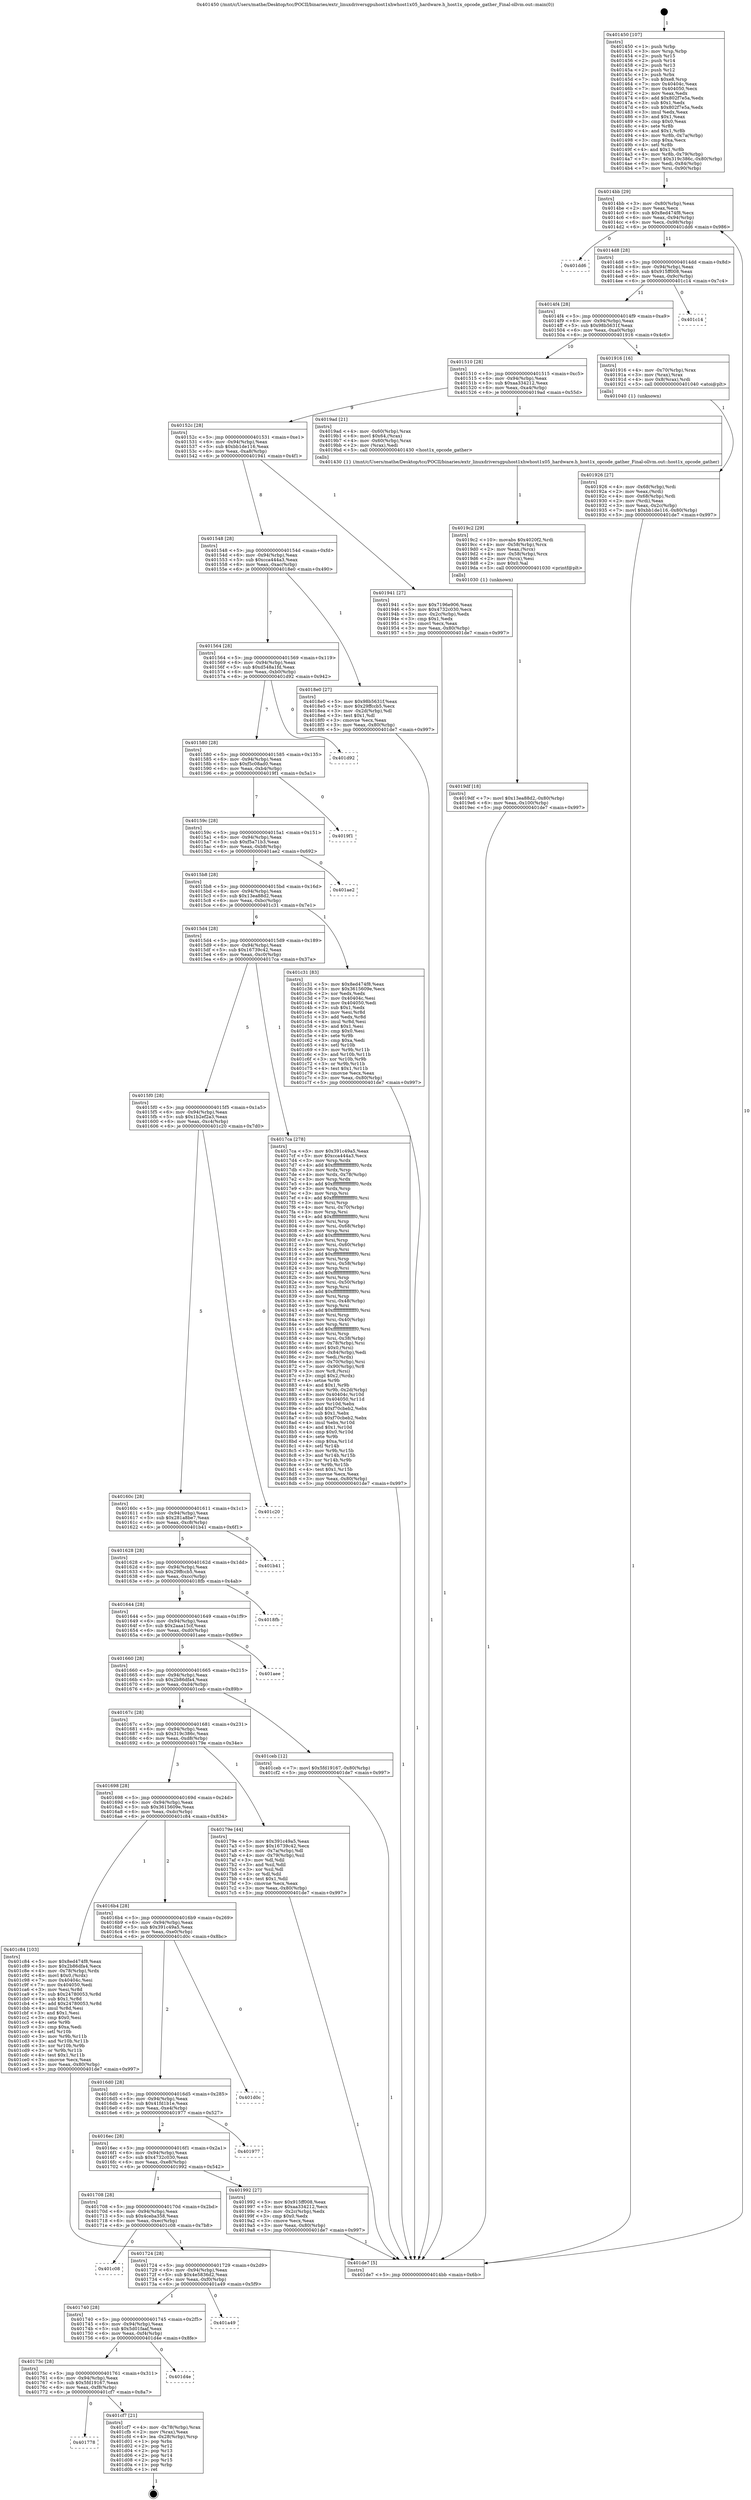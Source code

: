 digraph "0x401450" {
  label = "0x401450 (/mnt/c/Users/mathe/Desktop/tcc/POCII/binaries/extr_linuxdriversgpuhost1xhwhost1x05_hardware.h_host1x_opcode_gather_Final-ollvm.out::main(0))"
  labelloc = "t"
  node[shape=record]

  Entry [label="",width=0.3,height=0.3,shape=circle,fillcolor=black,style=filled]
  "0x4014bb" [label="{
     0x4014bb [29]\l
     | [instrs]\l
     &nbsp;&nbsp;0x4014bb \<+3\>: mov -0x80(%rbp),%eax\l
     &nbsp;&nbsp;0x4014be \<+2\>: mov %eax,%ecx\l
     &nbsp;&nbsp;0x4014c0 \<+6\>: sub $0x8ed474f8,%ecx\l
     &nbsp;&nbsp;0x4014c6 \<+6\>: mov %eax,-0x94(%rbp)\l
     &nbsp;&nbsp;0x4014cc \<+6\>: mov %ecx,-0x98(%rbp)\l
     &nbsp;&nbsp;0x4014d2 \<+6\>: je 0000000000401dd6 \<main+0x986\>\l
  }"]
  "0x401dd6" [label="{
     0x401dd6\l
  }", style=dashed]
  "0x4014d8" [label="{
     0x4014d8 [28]\l
     | [instrs]\l
     &nbsp;&nbsp;0x4014d8 \<+5\>: jmp 00000000004014dd \<main+0x8d\>\l
     &nbsp;&nbsp;0x4014dd \<+6\>: mov -0x94(%rbp),%eax\l
     &nbsp;&nbsp;0x4014e3 \<+5\>: sub $0x915ff008,%eax\l
     &nbsp;&nbsp;0x4014e8 \<+6\>: mov %eax,-0x9c(%rbp)\l
     &nbsp;&nbsp;0x4014ee \<+6\>: je 0000000000401c14 \<main+0x7c4\>\l
  }"]
  Exit [label="",width=0.3,height=0.3,shape=circle,fillcolor=black,style=filled,peripheries=2]
  "0x401c14" [label="{
     0x401c14\l
  }", style=dashed]
  "0x4014f4" [label="{
     0x4014f4 [28]\l
     | [instrs]\l
     &nbsp;&nbsp;0x4014f4 \<+5\>: jmp 00000000004014f9 \<main+0xa9\>\l
     &nbsp;&nbsp;0x4014f9 \<+6\>: mov -0x94(%rbp),%eax\l
     &nbsp;&nbsp;0x4014ff \<+5\>: sub $0x98b5631f,%eax\l
     &nbsp;&nbsp;0x401504 \<+6\>: mov %eax,-0xa0(%rbp)\l
     &nbsp;&nbsp;0x40150a \<+6\>: je 0000000000401916 \<main+0x4c6\>\l
  }"]
  "0x401778" [label="{
     0x401778\l
  }", style=dashed]
  "0x401916" [label="{
     0x401916 [16]\l
     | [instrs]\l
     &nbsp;&nbsp;0x401916 \<+4\>: mov -0x70(%rbp),%rax\l
     &nbsp;&nbsp;0x40191a \<+3\>: mov (%rax),%rax\l
     &nbsp;&nbsp;0x40191d \<+4\>: mov 0x8(%rax),%rdi\l
     &nbsp;&nbsp;0x401921 \<+5\>: call 0000000000401040 \<atoi@plt\>\l
     | [calls]\l
     &nbsp;&nbsp;0x401040 \{1\} (unknown)\l
  }"]
  "0x401510" [label="{
     0x401510 [28]\l
     | [instrs]\l
     &nbsp;&nbsp;0x401510 \<+5\>: jmp 0000000000401515 \<main+0xc5\>\l
     &nbsp;&nbsp;0x401515 \<+6\>: mov -0x94(%rbp),%eax\l
     &nbsp;&nbsp;0x40151b \<+5\>: sub $0xaa334212,%eax\l
     &nbsp;&nbsp;0x401520 \<+6\>: mov %eax,-0xa4(%rbp)\l
     &nbsp;&nbsp;0x401526 \<+6\>: je 00000000004019ad \<main+0x55d\>\l
  }"]
  "0x401cf7" [label="{
     0x401cf7 [21]\l
     | [instrs]\l
     &nbsp;&nbsp;0x401cf7 \<+4\>: mov -0x78(%rbp),%rax\l
     &nbsp;&nbsp;0x401cfb \<+2\>: mov (%rax),%eax\l
     &nbsp;&nbsp;0x401cfd \<+4\>: lea -0x28(%rbp),%rsp\l
     &nbsp;&nbsp;0x401d01 \<+1\>: pop %rbx\l
     &nbsp;&nbsp;0x401d02 \<+2\>: pop %r12\l
     &nbsp;&nbsp;0x401d04 \<+2\>: pop %r13\l
     &nbsp;&nbsp;0x401d06 \<+2\>: pop %r14\l
     &nbsp;&nbsp;0x401d08 \<+2\>: pop %r15\l
     &nbsp;&nbsp;0x401d0a \<+1\>: pop %rbp\l
     &nbsp;&nbsp;0x401d0b \<+1\>: ret\l
  }"]
  "0x4019ad" [label="{
     0x4019ad [21]\l
     | [instrs]\l
     &nbsp;&nbsp;0x4019ad \<+4\>: mov -0x60(%rbp),%rax\l
     &nbsp;&nbsp;0x4019b1 \<+6\>: movl $0x64,(%rax)\l
     &nbsp;&nbsp;0x4019b7 \<+4\>: mov -0x60(%rbp),%rax\l
     &nbsp;&nbsp;0x4019bb \<+2\>: mov (%rax),%edi\l
     &nbsp;&nbsp;0x4019bd \<+5\>: call 0000000000401430 \<host1x_opcode_gather\>\l
     | [calls]\l
     &nbsp;&nbsp;0x401430 \{1\} (/mnt/c/Users/mathe/Desktop/tcc/POCII/binaries/extr_linuxdriversgpuhost1xhwhost1x05_hardware.h_host1x_opcode_gather_Final-ollvm.out::host1x_opcode_gather)\l
  }"]
  "0x40152c" [label="{
     0x40152c [28]\l
     | [instrs]\l
     &nbsp;&nbsp;0x40152c \<+5\>: jmp 0000000000401531 \<main+0xe1\>\l
     &nbsp;&nbsp;0x401531 \<+6\>: mov -0x94(%rbp),%eax\l
     &nbsp;&nbsp;0x401537 \<+5\>: sub $0xbb1de116,%eax\l
     &nbsp;&nbsp;0x40153c \<+6\>: mov %eax,-0xa8(%rbp)\l
     &nbsp;&nbsp;0x401542 \<+6\>: je 0000000000401941 \<main+0x4f1\>\l
  }"]
  "0x40175c" [label="{
     0x40175c [28]\l
     | [instrs]\l
     &nbsp;&nbsp;0x40175c \<+5\>: jmp 0000000000401761 \<main+0x311\>\l
     &nbsp;&nbsp;0x401761 \<+6\>: mov -0x94(%rbp),%eax\l
     &nbsp;&nbsp;0x401767 \<+5\>: sub $0x5fd19167,%eax\l
     &nbsp;&nbsp;0x40176c \<+6\>: mov %eax,-0xf8(%rbp)\l
     &nbsp;&nbsp;0x401772 \<+6\>: je 0000000000401cf7 \<main+0x8a7\>\l
  }"]
  "0x401941" [label="{
     0x401941 [27]\l
     | [instrs]\l
     &nbsp;&nbsp;0x401941 \<+5\>: mov $0x7196e906,%eax\l
     &nbsp;&nbsp;0x401946 \<+5\>: mov $0x4732c030,%ecx\l
     &nbsp;&nbsp;0x40194b \<+3\>: mov -0x2c(%rbp),%edx\l
     &nbsp;&nbsp;0x40194e \<+3\>: cmp $0x1,%edx\l
     &nbsp;&nbsp;0x401951 \<+3\>: cmovl %ecx,%eax\l
     &nbsp;&nbsp;0x401954 \<+3\>: mov %eax,-0x80(%rbp)\l
     &nbsp;&nbsp;0x401957 \<+5\>: jmp 0000000000401de7 \<main+0x997\>\l
  }"]
  "0x401548" [label="{
     0x401548 [28]\l
     | [instrs]\l
     &nbsp;&nbsp;0x401548 \<+5\>: jmp 000000000040154d \<main+0xfd\>\l
     &nbsp;&nbsp;0x40154d \<+6\>: mov -0x94(%rbp),%eax\l
     &nbsp;&nbsp;0x401553 \<+5\>: sub $0xcca444a3,%eax\l
     &nbsp;&nbsp;0x401558 \<+6\>: mov %eax,-0xac(%rbp)\l
     &nbsp;&nbsp;0x40155e \<+6\>: je 00000000004018e0 \<main+0x490\>\l
  }"]
  "0x401d4e" [label="{
     0x401d4e\l
  }", style=dashed]
  "0x4018e0" [label="{
     0x4018e0 [27]\l
     | [instrs]\l
     &nbsp;&nbsp;0x4018e0 \<+5\>: mov $0x98b5631f,%eax\l
     &nbsp;&nbsp;0x4018e5 \<+5\>: mov $0x29ffccb5,%ecx\l
     &nbsp;&nbsp;0x4018ea \<+3\>: mov -0x2d(%rbp),%dl\l
     &nbsp;&nbsp;0x4018ed \<+3\>: test $0x1,%dl\l
     &nbsp;&nbsp;0x4018f0 \<+3\>: cmovne %ecx,%eax\l
     &nbsp;&nbsp;0x4018f3 \<+3\>: mov %eax,-0x80(%rbp)\l
     &nbsp;&nbsp;0x4018f6 \<+5\>: jmp 0000000000401de7 \<main+0x997\>\l
  }"]
  "0x401564" [label="{
     0x401564 [28]\l
     | [instrs]\l
     &nbsp;&nbsp;0x401564 \<+5\>: jmp 0000000000401569 \<main+0x119\>\l
     &nbsp;&nbsp;0x401569 \<+6\>: mov -0x94(%rbp),%eax\l
     &nbsp;&nbsp;0x40156f \<+5\>: sub $0xd548a1fd,%eax\l
     &nbsp;&nbsp;0x401574 \<+6\>: mov %eax,-0xb0(%rbp)\l
     &nbsp;&nbsp;0x40157a \<+6\>: je 0000000000401d92 \<main+0x942\>\l
  }"]
  "0x401740" [label="{
     0x401740 [28]\l
     | [instrs]\l
     &nbsp;&nbsp;0x401740 \<+5\>: jmp 0000000000401745 \<main+0x2f5\>\l
     &nbsp;&nbsp;0x401745 \<+6\>: mov -0x94(%rbp),%eax\l
     &nbsp;&nbsp;0x40174b \<+5\>: sub $0x5d01faaf,%eax\l
     &nbsp;&nbsp;0x401750 \<+6\>: mov %eax,-0xf4(%rbp)\l
     &nbsp;&nbsp;0x401756 \<+6\>: je 0000000000401d4e \<main+0x8fe\>\l
  }"]
  "0x401d92" [label="{
     0x401d92\l
  }", style=dashed]
  "0x401580" [label="{
     0x401580 [28]\l
     | [instrs]\l
     &nbsp;&nbsp;0x401580 \<+5\>: jmp 0000000000401585 \<main+0x135\>\l
     &nbsp;&nbsp;0x401585 \<+6\>: mov -0x94(%rbp),%eax\l
     &nbsp;&nbsp;0x40158b \<+5\>: sub $0xf5c08ad0,%eax\l
     &nbsp;&nbsp;0x401590 \<+6\>: mov %eax,-0xb4(%rbp)\l
     &nbsp;&nbsp;0x401596 \<+6\>: je 00000000004019f1 \<main+0x5a1\>\l
  }"]
  "0x401a49" [label="{
     0x401a49\l
  }", style=dashed]
  "0x4019f1" [label="{
     0x4019f1\l
  }", style=dashed]
  "0x40159c" [label="{
     0x40159c [28]\l
     | [instrs]\l
     &nbsp;&nbsp;0x40159c \<+5\>: jmp 00000000004015a1 \<main+0x151\>\l
     &nbsp;&nbsp;0x4015a1 \<+6\>: mov -0x94(%rbp),%eax\l
     &nbsp;&nbsp;0x4015a7 \<+5\>: sub $0xf5a71b3,%eax\l
     &nbsp;&nbsp;0x4015ac \<+6\>: mov %eax,-0xb8(%rbp)\l
     &nbsp;&nbsp;0x4015b2 \<+6\>: je 0000000000401ae2 \<main+0x692\>\l
  }"]
  "0x401724" [label="{
     0x401724 [28]\l
     | [instrs]\l
     &nbsp;&nbsp;0x401724 \<+5\>: jmp 0000000000401729 \<main+0x2d9\>\l
     &nbsp;&nbsp;0x401729 \<+6\>: mov -0x94(%rbp),%eax\l
     &nbsp;&nbsp;0x40172f \<+5\>: sub $0x4e5836d2,%eax\l
     &nbsp;&nbsp;0x401734 \<+6\>: mov %eax,-0xf0(%rbp)\l
     &nbsp;&nbsp;0x40173a \<+6\>: je 0000000000401a49 \<main+0x5f9\>\l
  }"]
  "0x401ae2" [label="{
     0x401ae2\l
  }", style=dashed]
  "0x4015b8" [label="{
     0x4015b8 [28]\l
     | [instrs]\l
     &nbsp;&nbsp;0x4015b8 \<+5\>: jmp 00000000004015bd \<main+0x16d\>\l
     &nbsp;&nbsp;0x4015bd \<+6\>: mov -0x94(%rbp),%eax\l
     &nbsp;&nbsp;0x4015c3 \<+5\>: sub $0x13ea88d2,%eax\l
     &nbsp;&nbsp;0x4015c8 \<+6\>: mov %eax,-0xbc(%rbp)\l
     &nbsp;&nbsp;0x4015ce \<+6\>: je 0000000000401c31 \<main+0x7e1\>\l
  }"]
  "0x401c08" [label="{
     0x401c08\l
  }", style=dashed]
  "0x401c31" [label="{
     0x401c31 [83]\l
     | [instrs]\l
     &nbsp;&nbsp;0x401c31 \<+5\>: mov $0x8ed474f8,%eax\l
     &nbsp;&nbsp;0x401c36 \<+5\>: mov $0x3615609e,%ecx\l
     &nbsp;&nbsp;0x401c3b \<+2\>: xor %edx,%edx\l
     &nbsp;&nbsp;0x401c3d \<+7\>: mov 0x40404c,%esi\l
     &nbsp;&nbsp;0x401c44 \<+7\>: mov 0x404050,%edi\l
     &nbsp;&nbsp;0x401c4b \<+3\>: sub $0x1,%edx\l
     &nbsp;&nbsp;0x401c4e \<+3\>: mov %esi,%r8d\l
     &nbsp;&nbsp;0x401c51 \<+3\>: add %edx,%r8d\l
     &nbsp;&nbsp;0x401c54 \<+4\>: imul %r8d,%esi\l
     &nbsp;&nbsp;0x401c58 \<+3\>: and $0x1,%esi\l
     &nbsp;&nbsp;0x401c5b \<+3\>: cmp $0x0,%esi\l
     &nbsp;&nbsp;0x401c5e \<+4\>: sete %r9b\l
     &nbsp;&nbsp;0x401c62 \<+3\>: cmp $0xa,%edi\l
     &nbsp;&nbsp;0x401c65 \<+4\>: setl %r10b\l
     &nbsp;&nbsp;0x401c69 \<+3\>: mov %r9b,%r11b\l
     &nbsp;&nbsp;0x401c6c \<+3\>: and %r10b,%r11b\l
     &nbsp;&nbsp;0x401c6f \<+3\>: xor %r10b,%r9b\l
     &nbsp;&nbsp;0x401c72 \<+3\>: or %r9b,%r11b\l
     &nbsp;&nbsp;0x401c75 \<+4\>: test $0x1,%r11b\l
     &nbsp;&nbsp;0x401c79 \<+3\>: cmovne %ecx,%eax\l
     &nbsp;&nbsp;0x401c7c \<+3\>: mov %eax,-0x80(%rbp)\l
     &nbsp;&nbsp;0x401c7f \<+5\>: jmp 0000000000401de7 \<main+0x997\>\l
  }"]
  "0x4015d4" [label="{
     0x4015d4 [28]\l
     | [instrs]\l
     &nbsp;&nbsp;0x4015d4 \<+5\>: jmp 00000000004015d9 \<main+0x189\>\l
     &nbsp;&nbsp;0x4015d9 \<+6\>: mov -0x94(%rbp),%eax\l
     &nbsp;&nbsp;0x4015df \<+5\>: sub $0x16739c42,%eax\l
     &nbsp;&nbsp;0x4015e4 \<+6\>: mov %eax,-0xc0(%rbp)\l
     &nbsp;&nbsp;0x4015ea \<+6\>: je 00000000004017ca \<main+0x37a\>\l
  }"]
  "0x4019df" [label="{
     0x4019df [18]\l
     | [instrs]\l
     &nbsp;&nbsp;0x4019df \<+7\>: movl $0x13ea88d2,-0x80(%rbp)\l
     &nbsp;&nbsp;0x4019e6 \<+6\>: mov %eax,-0x100(%rbp)\l
     &nbsp;&nbsp;0x4019ec \<+5\>: jmp 0000000000401de7 \<main+0x997\>\l
  }"]
  "0x4017ca" [label="{
     0x4017ca [278]\l
     | [instrs]\l
     &nbsp;&nbsp;0x4017ca \<+5\>: mov $0x391c49a5,%eax\l
     &nbsp;&nbsp;0x4017cf \<+5\>: mov $0xcca444a3,%ecx\l
     &nbsp;&nbsp;0x4017d4 \<+3\>: mov %rsp,%rdx\l
     &nbsp;&nbsp;0x4017d7 \<+4\>: add $0xfffffffffffffff0,%rdx\l
     &nbsp;&nbsp;0x4017db \<+3\>: mov %rdx,%rsp\l
     &nbsp;&nbsp;0x4017de \<+4\>: mov %rdx,-0x78(%rbp)\l
     &nbsp;&nbsp;0x4017e2 \<+3\>: mov %rsp,%rdx\l
     &nbsp;&nbsp;0x4017e5 \<+4\>: add $0xfffffffffffffff0,%rdx\l
     &nbsp;&nbsp;0x4017e9 \<+3\>: mov %rdx,%rsp\l
     &nbsp;&nbsp;0x4017ec \<+3\>: mov %rsp,%rsi\l
     &nbsp;&nbsp;0x4017ef \<+4\>: add $0xfffffffffffffff0,%rsi\l
     &nbsp;&nbsp;0x4017f3 \<+3\>: mov %rsi,%rsp\l
     &nbsp;&nbsp;0x4017f6 \<+4\>: mov %rsi,-0x70(%rbp)\l
     &nbsp;&nbsp;0x4017fa \<+3\>: mov %rsp,%rsi\l
     &nbsp;&nbsp;0x4017fd \<+4\>: add $0xfffffffffffffff0,%rsi\l
     &nbsp;&nbsp;0x401801 \<+3\>: mov %rsi,%rsp\l
     &nbsp;&nbsp;0x401804 \<+4\>: mov %rsi,-0x68(%rbp)\l
     &nbsp;&nbsp;0x401808 \<+3\>: mov %rsp,%rsi\l
     &nbsp;&nbsp;0x40180b \<+4\>: add $0xfffffffffffffff0,%rsi\l
     &nbsp;&nbsp;0x40180f \<+3\>: mov %rsi,%rsp\l
     &nbsp;&nbsp;0x401812 \<+4\>: mov %rsi,-0x60(%rbp)\l
     &nbsp;&nbsp;0x401816 \<+3\>: mov %rsp,%rsi\l
     &nbsp;&nbsp;0x401819 \<+4\>: add $0xfffffffffffffff0,%rsi\l
     &nbsp;&nbsp;0x40181d \<+3\>: mov %rsi,%rsp\l
     &nbsp;&nbsp;0x401820 \<+4\>: mov %rsi,-0x58(%rbp)\l
     &nbsp;&nbsp;0x401824 \<+3\>: mov %rsp,%rsi\l
     &nbsp;&nbsp;0x401827 \<+4\>: add $0xfffffffffffffff0,%rsi\l
     &nbsp;&nbsp;0x40182b \<+3\>: mov %rsi,%rsp\l
     &nbsp;&nbsp;0x40182e \<+4\>: mov %rsi,-0x50(%rbp)\l
     &nbsp;&nbsp;0x401832 \<+3\>: mov %rsp,%rsi\l
     &nbsp;&nbsp;0x401835 \<+4\>: add $0xfffffffffffffff0,%rsi\l
     &nbsp;&nbsp;0x401839 \<+3\>: mov %rsi,%rsp\l
     &nbsp;&nbsp;0x40183c \<+4\>: mov %rsi,-0x48(%rbp)\l
     &nbsp;&nbsp;0x401840 \<+3\>: mov %rsp,%rsi\l
     &nbsp;&nbsp;0x401843 \<+4\>: add $0xfffffffffffffff0,%rsi\l
     &nbsp;&nbsp;0x401847 \<+3\>: mov %rsi,%rsp\l
     &nbsp;&nbsp;0x40184a \<+4\>: mov %rsi,-0x40(%rbp)\l
     &nbsp;&nbsp;0x40184e \<+3\>: mov %rsp,%rsi\l
     &nbsp;&nbsp;0x401851 \<+4\>: add $0xfffffffffffffff0,%rsi\l
     &nbsp;&nbsp;0x401855 \<+3\>: mov %rsi,%rsp\l
     &nbsp;&nbsp;0x401858 \<+4\>: mov %rsi,-0x38(%rbp)\l
     &nbsp;&nbsp;0x40185c \<+4\>: mov -0x78(%rbp),%rsi\l
     &nbsp;&nbsp;0x401860 \<+6\>: movl $0x0,(%rsi)\l
     &nbsp;&nbsp;0x401866 \<+6\>: mov -0x84(%rbp),%edi\l
     &nbsp;&nbsp;0x40186c \<+2\>: mov %edi,(%rdx)\l
     &nbsp;&nbsp;0x40186e \<+4\>: mov -0x70(%rbp),%rsi\l
     &nbsp;&nbsp;0x401872 \<+7\>: mov -0x90(%rbp),%r8\l
     &nbsp;&nbsp;0x401879 \<+3\>: mov %r8,(%rsi)\l
     &nbsp;&nbsp;0x40187c \<+3\>: cmpl $0x2,(%rdx)\l
     &nbsp;&nbsp;0x40187f \<+4\>: setne %r9b\l
     &nbsp;&nbsp;0x401883 \<+4\>: and $0x1,%r9b\l
     &nbsp;&nbsp;0x401887 \<+4\>: mov %r9b,-0x2d(%rbp)\l
     &nbsp;&nbsp;0x40188b \<+8\>: mov 0x40404c,%r10d\l
     &nbsp;&nbsp;0x401893 \<+8\>: mov 0x404050,%r11d\l
     &nbsp;&nbsp;0x40189b \<+3\>: mov %r10d,%ebx\l
     &nbsp;&nbsp;0x40189e \<+6\>: add $0xf70cbeb2,%ebx\l
     &nbsp;&nbsp;0x4018a4 \<+3\>: sub $0x1,%ebx\l
     &nbsp;&nbsp;0x4018a7 \<+6\>: sub $0xf70cbeb2,%ebx\l
     &nbsp;&nbsp;0x4018ad \<+4\>: imul %ebx,%r10d\l
     &nbsp;&nbsp;0x4018b1 \<+4\>: and $0x1,%r10d\l
     &nbsp;&nbsp;0x4018b5 \<+4\>: cmp $0x0,%r10d\l
     &nbsp;&nbsp;0x4018b9 \<+4\>: sete %r9b\l
     &nbsp;&nbsp;0x4018bd \<+4\>: cmp $0xa,%r11d\l
     &nbsp;&nbsp;0x4018c1 \<+4\>: setl %r14b\l
     &nbsp;&nbsp;0x4018c5 \<+3\>: mov %r9b,%r15b\l
     &nbsp;&nbsp;0x4018c8 \<+3\>: and %r14b,%r15b\l
     &nbsp;&nbsp;0x4018cb \<+3\>: xor %r14b,%r9b\l
     &nbsp;&nbsp;0x4018ce \<+3\>: or %r9b,%r15b\l
     &nbsp;&nbsp;0x4018d1 \<+4\>: test $0x1,%r15b\l
     &nbsp;&nbsp;0x4018d5 \<+3\>: cmovne %ecx,%eax\l
     &nbsp;&nbsp;0x4018d8 \<+3\>: mov %eax,-0x80(%rbp)\l
     &nbsp;&nbsp;0x4018db \<+5\>: jmp 0000000000401de7 \<main+0x997\>\l
  }"]
  "0x4015f0" [label="{
     0x4015f0 [28]\l
     | [instrs]\l
     &nbsp;&nbsp;0x4015f0 \<+5\>: jmp 00000000004015f5 \<main+0x1a5\>\l
     &nbsp;&nbsp;0x4015f5 \<+6\>: mov -0x94(%rbp),%eax\l
     &nbsp;&nbsp;0x4015fb \<+5\>: sub $0x1b2ef2a3,%eax\l
     &nbsp;&nbsp;0x401600 \<+6\>: mov %eax,-0xc4(%rbp)\l
     &nbsp;&nbsp;0x401606 \<+6\>: je 0000000000401c20 \<main+0x7d0\>\l
  }"]
  "0x4019c2" [label="{
     0x4019c2 [29]\l
     | [instrs]\l
     &nbsp;&nbsp;0x4019c2 \<+10\>: movabs $0x4020f2,%rdi\l
     &nbsp;&nbsp;0x4019cc \<+4\>: mov -0x58(%rbp),%rcx\l
     &nbsp;&nbsp;0x4019d0 \<+2\>: mov %eax,(%rcx)\l
     &nbsp;&nbsp;0x4019d2 \<+4\>: mov -0x58(%rbp),%rcx\l
     &nbsp;&nbsp;0x4019d6 \<+2\>: mov (%rcx),%esi\l
     &nbsp;&nbsp;0x4019d8 \<+2\>: mov $0x0,%al\l
     &nbsp;&nbsp;0x4019da \<+5\>: call 0000000000401030 \<printf@plt\>\l
     | [calls]\l
     &nbsp;&nbsp;0x401030 \{1\} (unknown)\l
  }"]
  "0x401c20" [label="{
     0x401c20\l
  }", style=dashed]
  "0x40160c" [label="{
     0x40160c [28]\l
     | [instrs]\l
     &nbsp;&nbsp;0x40160c \<+5\>: jmp 0000000000401611 \<main+0x1c1\>\l
     &nbsp;&nbsp;0x401611 \<+6\>: mov -0x94(%rbp),%eax\l
     &nbsp;&nbsp;0x401617 \<+5\>: sub $0x281a8be7,%eax\l
     &nbsp;&nbsp;0x40161c \<+6\>: mov %eax,-0xc8(%rbp)\l
     &nbsp;&nbsp;0x401622 \<+6\>: je 0000000000401b41 \<main+0x6f1\>\l
  }"]
  "0x401708" [label="{
     0x401708 [28]\l
     | [instrs]\l
     &nbsp;&nbsp;0x401708 \<+5\>: jmp 000000000040170d \<main+0x2bd\>\l
     &nbsp;&nbsp;0x40170d \<+6\>: mov -0x94(%rbp),%eax\l
     &nbsp;&nbsp;0x401713 \<+5\>: sub $0x4ceba358,%eax\l
     &nbsp;&nbsp;0x401718 \<+6\>: mov %eax,-0xec(%rbp)\l
     &nbsp;&nbsp;0x40171e \<+6\>: je 0000000000401c08 \<main+0x7b8\>\l
  }"]
  "0x401b41" [label="{
     0x401b41\l
  }", style=dashed]
  "0x401628" [label="{
     0x401628 [28]\l
     | [instrs]\l
     &nbsp;&nbsp;0x401628 \<+5\>: jmp 000000000040162d \<main+0x1dd\>\l
     &nbsp;&nbsp;0x40162d \<+6\>: mov -0x94(%rbp),%eax\l
     &nbsp;&nbsp;0x401633 \<+5\>: sub $0x29ffccb5,%eax\l
     &nbsp;&nbsp;0x401638 \<+6\>: mov %eax,-0xcc(%rbp)\l
     &nbsp;&nbsp;0x40163e \<+6\>: je 00000000004018fb \<main+0x4ab\>\l
  }"]
  "0x401992" [label="{
     0x401992 [27]\l
     | [instrs]\l
     &nbsp;&nbsp;0x401992 \<+5\>: mov $0x915ff008,%eax\l
     &nbsp;&nbsp;0x401997 \<+5\>: mov $0xaa334212,%ecx\l
     &nbsp;&nbsp;0x40199c \<+3\>: mov -0x2c(%rbp),%edx\l
     &nbsp;&nbsp;0x40199f \<+3\>: cmp $0x0,%edx\l
     &nbsp;&nbsp;0x4019a2 \<+3\>: cmove %ecx,%eax\l
     &nbsp;&nbsp;0x4019a5 \<+3\>: mov %eax,-0x80(%rbp)\l
     &nbsp;&nbsp;0x4019a8 \<+5\>: jmp 0000000000401de7 \<main+0x997\>\l
  }"]
  "0x4018fb" [label="{
     0x4018fb\l
  }", style=dashed]
  "0x401644" [label="{
     0x401644 [28]\l
     | [instrs]\l
     &nbsp;&nbsp;0x401644 \<+5\>: jmp 0000000000401649 \<main+0x1f9\>\l
     &nbsp;&nbsp;0x401649 \<+6\>: mov -0x94(%rbp),%eax\l
     &nbsp;&nbsp;0x40164f \<+5\>: sub $0x2aaa15cf,%eax\l
     &nbsp;&nbsp;0x401654 \<+6\>: mov %eax,-0xd0(%rbp)\l
     &nbsp;&nbsp;0x40165a \<+6\>: je 0000000000401aee \<main+0x69e\>\l
  }"]
  "0x4016ec" [label="{
     0x4016ec [28]\l
     | [instrs]\l
     &nbsp;&nbsp;0x4016ec \<+5\>: jmp 00000000004016f1 \<main+0x2a1\>\l
     &nbsp;&nbsp;0x4016f1 \<+6\>: mov -0x94(%rbp),%eax\l
     &nbsp;&nbsp;0x4016f7 \<+5\>: sub $0x4732c030,%eax\l
     &nbsp;&nbsp;0x4016fc \<+6\>: mov %eax,-0xe8(%rbp)\l
     &nbsp;&nbsp;0x401702 \<+6\>: je 0000000000401992 \<main+0x542\>\l
  }"]
  "0x401aee" [label="{
     0x401aee\l
  }", style=dashed]
  "0x401660" [label="{
     0x401660 [28]\l
     | [instrs]\l
     &nbsp;&nbsp;0x401660 \<+5\>: jmp 0000000000401665 \<main+0x215\>\l
     &nbsp;&nbsp;0x401665 \<+6\>: mov -0x94(%rbp),%eax\l
     &nbsp;&nbsp;0x40166b \<+5\>: sub $0x2b86dfa4,%eax\l
     &nbsp;&nbsp;0x401670 \<+6\>: mov %eax,-0xd4(%rbp)\l
     &nbsp;&nbsp;0x401676 \<+6\>: je 0000000000401ceb \<main+0x89b\>\l
  }"]
  "0x401977" [label="{
     0x401977\l
  }", style=dashed]
  "0x401ceb" [label="{
     0x401ceb [12]\l
     | [instrs]\l
     &nbsp;&nbsp;0x401ceb \<+7\>: movl $0x5fd19167,-0x80(%rbp)\l
     &nbsp;&nbsp;0x401cf2 \<+5\>: jmp 0000000000401de7 \<main+0x997\>\l
  }"]
  "0x40167c" [label="{
     0x40167c [28]\l
     | [instrs]\l
     &nbsp;&nbsp;0x40167c \<+5\>: jmp 0000000000401681 \<main+0x231\>\l
     &nbsp;&nbsp;0x401681 \<+6\>: mov -0x94(%rbp),%eax\l
     &nbsp;&nbsp;0x401687 \<+5\>: sub $0x319c386c,%eax\l
     &nbsp;&nbsp;0x40168c \<+6\>: mov %eax,-0xd8(%rbp)\l
     &nbsp;&nbsp;0x401692 \<+6\>: je 000000000040179e \<main+0x34e\>\l
  }"]
  "0x4016d0" [label="{
     0x4016d0 [28]\l
     | [instrs]\l
     &nbsp;&nbsp;0x4016d0 \<+5\>: jmp 00000000004016d5 \<main+0x285\>\l
     &nbsp;&nbsp;0x4016d5 \<+6\>: mov -0x94(%rbp),%eax\l
     &nbsp;&nbsp;0x4016db \<+5\>: sub $0x41fd1b1e,%eax\l
     &nbsp;&nbsp;0x4016e0 \<+6\>: mov %eax,-0xe4(%rbp)\l
     &nbsp;&nbsp;0x4016e6 \<+6\>: je 0000000000401977 \<main+0x527\>\l
  }"]
  "0x40179e" [label="{
     0x40179e [44]\l
     | [instrs]\l
     &nbsp;&nbsp;0x40179e \<+5\>: mov $0x391c49a5,%eax\l
     &nbsp;&nbsp;0x4017a3 \<+5\>: mov $0x16739c42,%ecx\l
     &nbsp;&nbsp;0x4017a8 \<+3\>: mov -0x7a(%rbp),%dl\l
     &nbsp;&nbsp;0x4017ab \<+4\>: mov -0x79(%rbp),%sil\l
     &nbsp;&nbsp;0x4017af \<+3\>: mov %dl,%dil\l
     &nbsp;&nbsp;0x4017b2 \<+3\>: and %sil,%dil\l
     &nbsp;&nbsp;0x4017b5 \<+3\>: xor %sil,%dl\l
     &nbsp;&nbsp;0x4017b8 \<+3\>: or %dl,%dil\l
     &nbsp;&nbsp;0x4017bb \<+4\>: test $0x1,%dil\l
     &nbsp;&nbsp;0x4017bf \<+3\>: cmovne %ecx,%eax\l
     &nbsp;&nbsp;0x4017c2 \<+3\>: mov %eax,-0x80(%rbp)\l
     &nbsp;&nbsp;0x4017c5 \<+5\>: jmp 0000000000401de7 \<main+0x997\>\l
  }"]
  "0x401698" [label="{
     0x401698 [28]\l
     | [instrs]\l
     &nbsp;&nbsp;0x401698 \<+5\>: jmp 000000000040169d \<main+0x24d\>\l
     &nbsp;&nbsp;0x40169d \<+6\>: mov -0x94(%rbp),%eax\l
     &nbsp;&nbsp;0x4016a3 \<+5\>: sub $0x3615609e,%eax\l
     &nbsp;&nbsp;0x4016a8 \<+6\>: mov %eax,-0xdc(%rbp)\l
     &nbsp;&nbsp;0x4016ae \<+6\>: je 0000000000401c84 \<main+0x834\>\l
  }"]
  "0x401de7" [label="{
     0x401de7 [5]\l
     | [instrs]\l
     &nbsp;&nbsp;0x401de7 \<+5\>: jmp 00000000004014bb \<main+0x6b\>\l
  }"]
  "0x401450" [label="{
     0x401450 [107]\l
     | [instrs]\l
     &nbsp;&nbsp;0x401450 \<+1\>: push %rbp\l
     &nbsp;&nbsp;0x401451 \<+3\>: mov %rsp,%rbp\l
     &nbsp;&nbsp;0x401454 \<+2\>: push %r15\l
     &nbsp;&nbsp;0x401456 \<+2\>: push %r14\l
     &nbsp;&nbsp;0x401458 \<+2\>: push %r13\l
     &nbsp;&nbsp;0x40145a \<+2\>: push %r12\l
     &nbsp;&nbsp;0x40145c \<+1\>: push %rbx\l
     &nbsp;&nbsp;0x40145d \<+7\>: sub $0xe8,%rsp\l
     &nbsp;&nbsp;0x401464 \<+7\>: mov 0x40404c,%eax\l
     &nbsp;&nbsp;0x40146b \<+7\>: mov 0x404050,%ecx\l
     &nbsp;&nbsp;0x401472 \<+2\>: mov %eax,%edx\l
     &nbsp;&nbsp;0x401474 \<+6\>: add $0x802f7e5a,%edx\l
     &nbsp;&nbsp;0x40147a \<+3\>: sub $0x1,%edx\l
     &nbsp;&nbsp;0x40147d \<+6\>: sub $0x802f7e5a,%edx\l
     &nbsp;&nbsp;0x401483 \<+3\>: imul %edx,%eax\l
     &nbsp;&nbsp;0x401486 \<+3\>: and $0x1,%eax\l
     &nbsp;&nbsp;0x401489 \<+3\>: cmp $0x0,%eax\l
     &nbsp;&nbsp;0x40148c \<+4\>: sete %r8b\l
     &nbsp;&nbsp;0x401490 \<+4\>: and $0x1,%r8b\l
     &nbsp;&nbsp;0x401494 \<+4\>: mov %r8b,-0x7a(%rbp)\l
     &nbsp;&nbsp;0x401498 \<+3\>: cmp $0xa,%ecx\l
     &nbsp;&nbsp;0x40149b \<+4\>: setl %r8b\l
     &nbsp;&nbsp;0x40149f \<+4\>: and $0x1,%r8b\l
     &nbsp;&nbsp;0x4014a3 \<+4\>: mov %r8b,-0x79(%rbp)\l
     &nbsp;&nbsp;0x4014a7 \<+7\>: movl $0x319c386c,-0x80(%rbp)\l
     &nbsp;&nbsp;0x4014ae \<+6\>: mov %edi,-0x84(%rbp)\l
     &nbsp;&nbsp;0x4014b4 \<+7\>: mov %rsi,-0x90(%rbp)\l
  }"]
  "0x401d0c" [label="{
     0x401d0c\l
  }", style=dashed]
  "0x401926" [label="{
     0x401926 [27]\l
     | [instrs]\l
     &nbsp;&nbsp;0x401926 \<+4\>: mov -0x68(%rbp),%rdi\l
     &nbsp;&nbsp;0x40192a \<+2\>: mov %eax,(%rdi)\l
     &nbsp;&nbsp;0x40192c \<+4\>: mov -0x68(%rbp),%rdi\l
     &nbsp;&nbsp;0x401930 \<+2\>: mov (%rdi),%eax\l
     &nbsp;&nbsp;0x401932 \<+3\>: mov %eax,-0x2c(%rbp)\l
     &nbsp;&nbsp;0x401935 \<+7\>: movl $0xbb1de116,-0x80(%rbp)\l
     &nbsp;&nbsp;0x40193c \<+5\>: jmp 0000000000401de7 \<main+0x997\>\l
  }"]
  "0x4016b4" [label="{
     0x4016b4 [28]\l
     | [instrs]\l
     &nbsp;&nbsp;0x4016b4 \<+5\>: jmp 00000000004016b9 \<main+0x269\>\l
     &nbsp;&nbsp;0x4016b9 \<+6\>: mov -0x94(%rbp),%eax\l
     &nbsp;&nbsp;0x4016bf \<+5\>: sub $0x391c49a5,%eax\l
     &nbsp;&nbsp;0x4016c4 \<+6\>: mov %eax,-0xe0(%rbp)\l
     &nbsp;&nbsp;0x4016ca \<+6\>: je 0000000000401d0c \<main+0x8bc\>\l
  }"]
  "0x401c84" [label="{
     0x401c84 [103]\l
     | [instrs]\l
     &nbsp;&nbsp;0x401c84 \<+5\>: mov $0x8ed474f8,%eax\l
     &nbsp;&nbsp;0x401c89 \<+5\>: mov $0x2b86dfa4,%ecx\l
     &nbsp;&nbsp;0x401c8e \<+4\>: mov -0x78(%rbp),%rdx\l
     &nbsp;&nbsp;0x401c92 \<+6\>: movl $0x0,(%rdx)\l
     &nbsp;&nbsp;0x401c98 \<+7\>: mov 0x40404c,%esi\l
     &nbsp;&nbsp;0x401c9f \<+7\>: mov 0x404050,%edi\l
     &nbsp;&nbsp;0x401ca6 \<+3\>: mov %esi,%r8d\l
     &nbsp;&nbsp;0x401ca9 \<+7\>: sub $0x24780053,%r8d\l
     &nbsp;&nbsp;0x401cb0 \<+4\>: sub $0x1,%r8d\l
     &nbsp;&nbsp;0x401cb4 \<+7\>: add $0x24780053,%r8d\l
     &nbsp;&nbsp;0x401cbb \<+4\>: imul %r8d,%esi\l
     &nbsp;&nbsp;0x401cbf \<+3\>: and $0x1,%esi\l
     &nbsp;&nbsp;0x401cc2 \<+3\>: cmp $0x0,%esi\l
     &nbsp;&nbsp;0x401cc5 \<+4\>: sete %r9b\l
     &nbsp;&nbsp;0x401cc9 \<+3\>: cmp $0xa,%edi\l
     &nbsp;&nbsp;0x401ccc \<+4\>: setl %r10b\l
     &nbsp;&nbsp;0x401cd0 \<+3\>: mov %r9b,%r11b\l
     &nbsp;&nbsp;0x401cd3 \<+3\>: and %r10b,%r11b\l
     &nbsp;&nbsp;0x401cd6 \<+3\>: xor %r10b,%r9b\l
     &nbsp;&nbsp;0x401cd9 \<+3\>: or %r9b,%r11b\l
     &nbsp;&nbsp;0x401cdc \<+4\>: test $0x1,%r11b\l
     &nbsp;&nbsp;0x401ce0 \<+3\>: cmovne %ecx,%eax\l
     &nbsp;&nbsp;0x401ce3 \<+3\>: mov %eax,-0x80(%rbp)\l
     &nbsp;&nbsp;0x401ce6 \<+5\>: jmp 0000000000401de7 \<main+0x997\>\l
  }"]
  Entry -> "0x401450" [label=" 1"]
  "0x4014bb" -> "0x401dd6" [label=" 0"]
  "0x4014bb" -> "0x4014d8" [label=" 11"]
  "0x401cf7" -> Exit [label=" 1"]
  "0x4014d8" -> "0x401c14" [label=" 0"]
  "0x4014d8" -> "0x4014f4" [label=" 11"]
  "0x40175c" -> "0x401778" [label=" 0"]
  "0x4014f4" -> "0x401916" [label=" 1"]
  "0x4014f4" -> "0x401510" [label=" 10"]
  "0x40175c" -> "0x401cf7" [label=" 1"]
  "0x401510" -> "0x4019ad" [label=" 1"]
  "0x401510" -> "0x40152c" [label=" 9"]
  "0x401740" -> "0x40175c" [label=" 1"]
  "0x40152c" -> "0x401941" [label=" 1"]
  "0x40152c" -> "0x401548" [label=" 8"]
  "0x401740" -> "0x401d4e" [label=" 0"]
  "0x401548" -> "0x4018e0" [label=" 1"]
  "0x401548" -> "0x401564" [label=" 7"]
  "0x401724" -> "0x401740" [label=" 1"]
  "0x401564" -> "0x401d92" [label=" 0"]
  "0x401564" -> "0x401580" [label=" 7"]
  "0x401724" -> "0x401a49" [label=" 0"]
  "0x401580" -> "0x4019f1" [label=" 0"]
  "0x401580" -> "0x40159c" [label=" 7"]
  "0x401708" -> "0x401724" [label=" 1"]
  "0x40159c" -> "0x401ae2" [label=" 0"]
  "0x40159c" -> "0x4015b8" [label=" 7"]
  "0x401708" -> "0x401c08" [label=" 0"]
  "0x4015b8" -> "0x401c31" [label=" 1"]
  "0x4015b8" -> "0x4015d4" [label=" 6"]
  "0x401ceb" -> "0x401de7" [label=" 1"]
  "0x4015d4" -> "0x4017ca" [label=" 1"]
  "0x4015d4" -> "0x4015f0" [label=" 5"]
  "0x401c84" -> "0x401de7" [label=" 1"]
  "0x4015f0" -> "0x401c20" [label=" 0"]
  "0x4015f0" -> "0x40160c" [label=" 5"]
  "0x401c31" -> "0x401de7" [label=" 1"]
  "0x40160c" -> "0x401b41" [label=" 0"]
  "0x40160c" -> "0x401628" [label=" 5"]
  "0x4019df" -> "0x401de7" [label=" 1"]
  "0x401628" -> "0x4018fb" [label=" 0"]
  "0x401628" -> "0x401644" [label=" 5"]
  "0x4019c2" -> "0x4019df" [label=" 1"]
  "0x401644" -> "0x401aee" [label=" 0"]
  "0x401644" -> "0x401660" [label=" 5"]
  "0x401992" -> "0x401de7" [label=" 1"]
  "0x401660" -> "0x401ceb" [label=" 1"]
  "0x401660" -> "0x40167c" [label=" 4"]
  "0x4016ec" -> "0x401708" [label=" 1"]
  "0x40167c" -> "0x40179e" [label=" 1"]
  "0x40167c" -> "0x401698" [label=" 3"]
  "0x40179e" -> "0x401de7" [label=" 1"]
  "0x401450" -> "0x4014bb" [label=" 1"]
  "0x401de7" -> "0x4014bb" [label=" 10"]
  "0x4019ad" -> "0x4019c2" [label=" 1"]
  "0x4017ca" -> "0x401de7" [label=" 1"]
  "0x4018e0" -> "0x401de7" [label=" 1"]
  "0x401916" -> "0x401926" [label=" 1"]
  "0x401926" -> "0x401de7" [label=" 1"]
  "0x401941" -> "0x401de7" [label=" 1"]
  "0x4016d0" -> "0x4016ec" [label=" 2"]
  "0x401698" -> "0x401c84" [label=" 1"]
  "0x401698" -> "0x4016b4" [label=" 2"]
  "0x4016d0" -> "0x401977" [label=" 0"]
  "0x4016b4" -> "0x401d0c" [label=" 0"]
  "0x4016b4" -> "0x4016d0" [label=" 2"]
  "0x4016ec" -> "0x401992" [label=" 1"]
}
